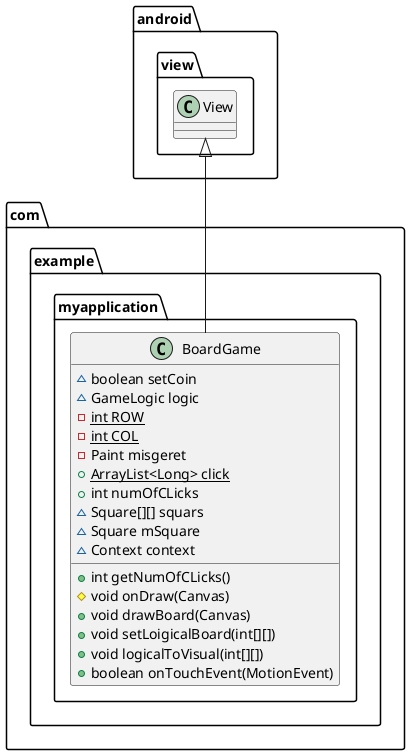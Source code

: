 @startuml
class com.example.myapplication.BoardGame {
~ boolean setCoin
~ GameLogic logic
- {static} int ROW
- {static} int COL
- Paint misgeret
+ {static} ArrayList<Long> click
+ int numOfCLicks
~ Square[][] squars
~ Square mSquare
~ Context context
+ int getNumOfCLicks()
# void onDraw(Canvas)
+ void drawBoard(Canvas)
+ void setLoigicalBoard(int[][])
+ void logicalToVisual(int[][])
+ boolean onTouchEvent(MotionEvent)
}




android.view.View <|-- com.example.myapplication.BoardGame
@enduml